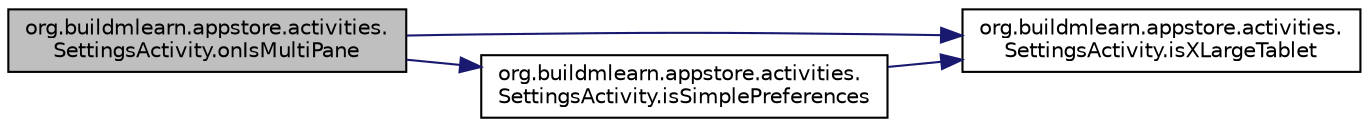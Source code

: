 digraph "org.buildmlearn.appstore.activities.SettingsActivity.onIsMultiPane"
{
 // INTERACTIVE_SVG=YES
  bgcolor="transparent";
  edge [fontname="Helvetica",fontsize="10",labelfontname="Helvetica",labelfontsize="10"];
  node [fontname="Helvetica",fontsize="10",shape=record];
  rankdir="LR";
  Node1 [label="org.buildmlearn.appstore.activities.\lSettingsActivity.onIsMultiPane",height=0.2,width=0.4,color="black", fillcolor="grey75", style="filled", fontcolor="black"];
  Node1 -> Node2 [color="midnightblue",fontsize="10",style="solid",fontname="Helvetica"];
  Node2 [label="org.buildmlearn.appstore.activities.\lSettingsActivity.isXLargeTablet",height=0.2,width=0.4,color="black",URL="$d7/d35/classorg_1_1buildmlearn_1_1appstore_1_1activities_1_1_settings_activity.html#a03783015733c15e832fa994286ac519b",tooltip="Helper method to determine if the device has an extra-large screen. "];
  Node1 -> Node3 [color="midnightblue",fontsize="10",style="solid",fontname="Helvetica"];
  Node3 [label="org.buildmlearn.appstore.activities.\lSettingsActivity.isSimplePreferences",height=0.2,width=0.4,color="black",URL="$d7/d35/classorg_1_1buildmlearn_1_1appstore_1_1activities_1_1_settings_activity.html#a41e13cf6763dacaa6be05fb9e7aa37ce",tooltip="Determines whether the simplified settings UI should be shown. "];
  Node3 -> Node2 [color="midnightblue",fontsize="10",style="solid",fontname="Helvetica"];
}
